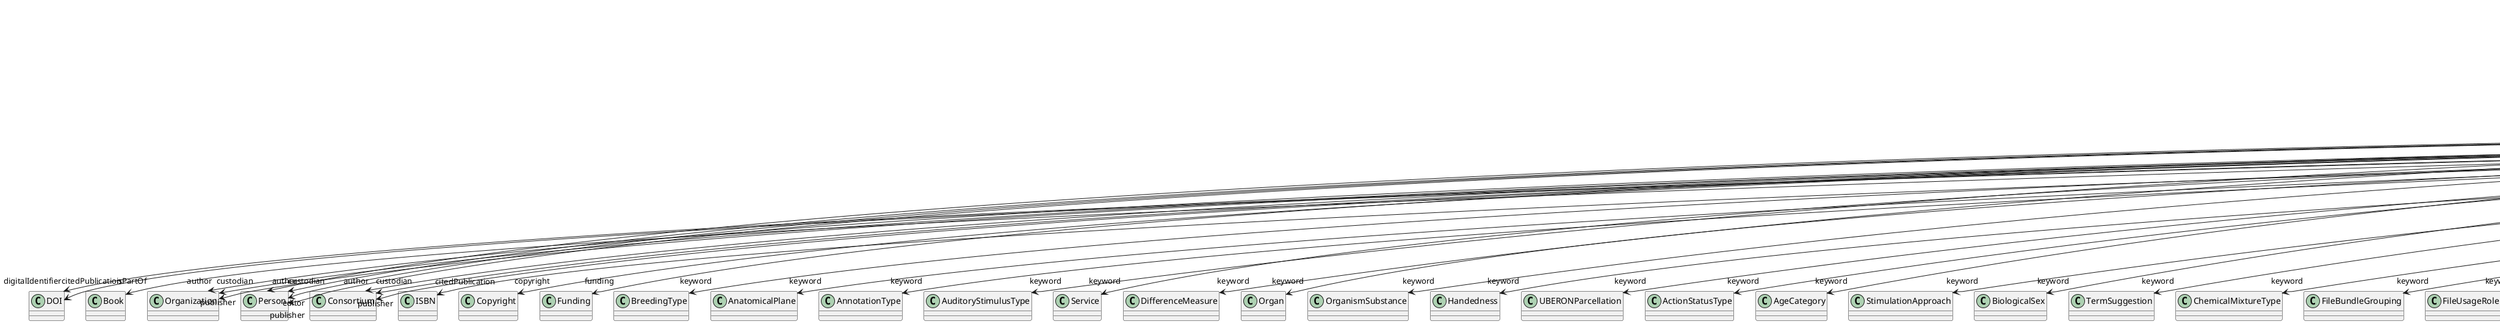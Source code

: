 @startuml
class Chapter {
+digitalIdentifier
+isPartOf
+pagination
+abstract
+author
+citedPublication
+copyright
+creationDate
+custodian
+editor
+funding
+IRI
+keyword
+license
+modificationDate
+name
+publicationDate
+publisher
+versionIdentifier

}
Chapter -d-> "digitalIdentifier" DOI
Chapter -d-> "isPartOf" Book
Chapter -d-> "author" Organization
Chapter -d-> "author" Person
Chapter -d-> "author" Consortium
Chapter -d-> "citedPublication" DOI
Chapter -d-> "citedPublication" ISBN
Chapter -d-> "copyright" Copyright
Chapter -d-> "custodian" Organization
Chapter -d-> "custodian" Person
Chapter -d-> "custodian" Consortium
Chapter -d-> "editor" Person
Chapter -d-> "funding" Funding
Chapter -d-> "keyword" BreedingType
Chapter -d-> "keyword" AnatomicalPlane
Chapter -d-> "keyword" AnnotationType
Chapter -d-> "keyword" AuditoryStimulusType
Chapter -d-> "keyword" Service
Chapter -d-> "keyword" DifferenceMeasure
Chapter -d-> "keyword" Organ
Chapter -d-> "keyword" OrganismSubstance
Chapter -d-> "keyword" Handedness
Chapter -d-> "keyword" UBERONParcellation
Chapter -d-> "keyword" ActionStatusType
Chapter -d-> "keyword" AgeCategory
Chapter -d-> "keyword" StimulationApproach
Chapter -d-> "keyword" BiologicalSex
Chapter -d-> "keyword" TermSuggestion
Chapter -d-> "keyword" ChemicalMixtureType
Chapter -d-> "keyword" FileBundleGrouping
Chapter -d-> "keyword" FileUsageRole
Chapter -d-> "keyword" AnatomicalAxesOrientation
Chapter -d-> "keyword" TissueSampleAttribute
Chapter -d-> "keyword" MolecularEntity
Chapter -d-> "keyword" EducationalLevel
Chapter -d-> "keyword" CriteriaQualityType
Chapter -d-> "keyword" Technique
Chapter -d-> "keyword" Laterality
Chapter -d-> "keyword" PatchClampVariation
Chapter -d-> "keyword" ModelAbstractionLevel
Chapter -d-> "keyword" LearningResourceType
Chapter -d-> "keyword" GeneticStrainType
Chapter -d-> "keyword" CellCultureType
Chapter -d-> "keyword" SubcellularEntity
Chapter -d-> "keyword" TactileStimulusType
Chapter -d-> "keyword" SetupType
Chapter -d-> "keyword" SemanticDataType
Chapter -d-> "keyword" MeasuredQuantity
Chapter -d-> "keyword" PreparationType
Chapter -d-> "keyword" VisualStimulusType
Chapter -d-> "keyword" OperatingSystem
Chapter -d-> "keyword" DeviceType
Chapter -d-> "keyword" CranialWindowConstructionType
Chapter -d-> "keyword" AtlasType
Chapter -d-> "keyword" ExperimentalApproach
Chapter -d-> "keyword" ModelScope
Chapter -d-> "keyword" TypeOfUncertainty
Chapter -d-> "keyword" MetaDataModelType
Chapter -d-> "keyword" ElectricalStimulusType
Chapter -d-> "keyword" ContributionType
Chapter -d-> "keyword" Species
Chapter -d-> "keyword" UnitOfMeasurement
Chapter -d-> "keyword" OperatingDevice
Chapter -d-> "keyword" ProgrammingLanguage
Chapter -d-> "keyword" SoftwareApplicationCategory
Chapter -d-> "keyword" OpticalStimulusType
Chapter -d-> "keyword" Disease
Chapter -d-> "keyword" CellType
Chapter -d-> "keyword" Colormap
Chapter -d-> "keyword" CranialWindowReinforcementType
Chapter -d-> "keyword" OlfactoryStimulusType
Chapter -d-> "keyword" Language
Chapter -d-> "keyword" AnalysisTechnique
Chapter -d-> "keyword" QualitativeOverlap
Chapter -d-> "keyword" Terminology
Chapter -d-> "keyword" GustatoryStimulusType
Chapter -d-> "keyword" SoftwareFeature
Chapter -d-> "keyword" FileRepositoryType
Chapter -d-> "keyword" DiseaseModel
Chapter -d-> "keyword" AnnotationCriteriaType
Chapter -d-> "keyword" SubjectAttribute
Chapter -d-> "keyword" ProductAccessibility
Chapter -d-> "keyword" StimulationTechnique
Chapter -d-> "keyword" BiologicalOrder
Chapter -d-> "keyword" EthicsAssessment
Chapter -d-> "keyword" TissueSampleType
Chapter -d-> "keyword" DataType
Chapter -d-> "keyword" OrganismSystem
Chapter -d-> "license" License
Chapter -d-> "publisher" Organization
Chapter -d-> "publisher" Person
Chapter -d-> "publisher" Consortium

@enduml